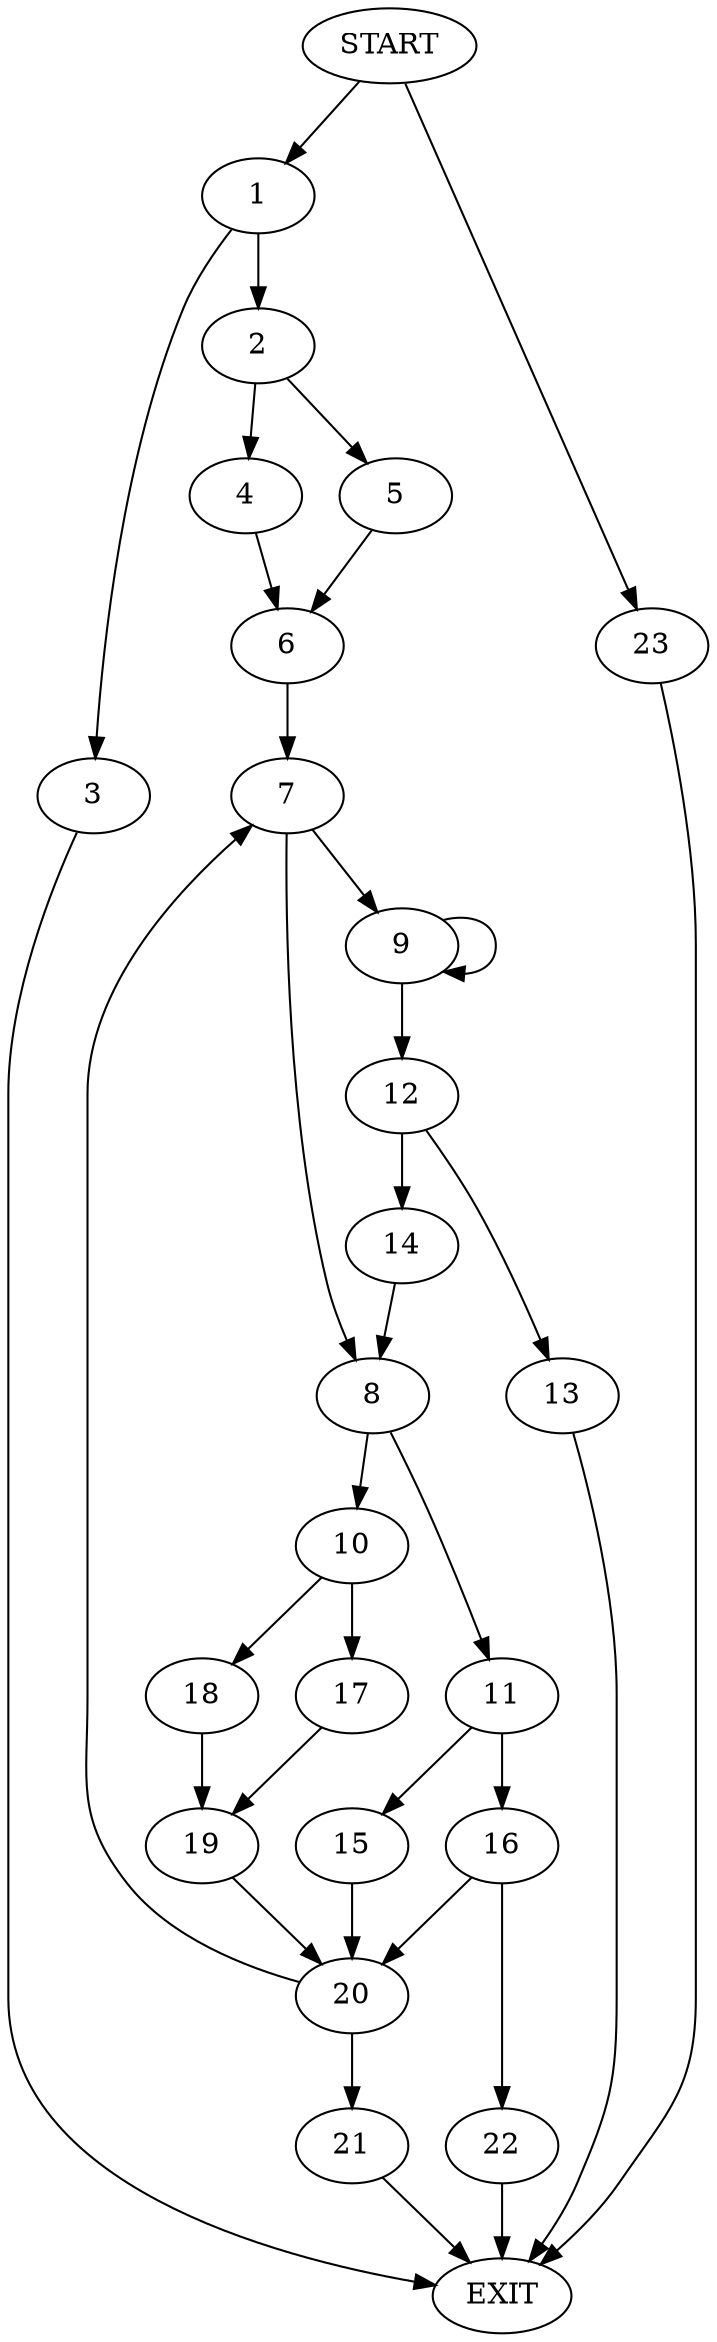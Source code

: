 digraph {
0 [label="START"]
24 [label="EXIT"]
0 -> 1
1 -> 2
1 -> 3
3 -> 24
2 -> 4
2 -> 5
4 -> 6
5 -> 6
6 -> 7
7 -> 8
7 -> 9
8 -> 10
8 -> 11
9 -> 9
9 -> 12
12 -> 13
12 -> 14
13 -> 24
14 -> 8
11 -> 15
11 -> 16
10 -> 17
10 -> 18
17 -> 19
18 -> 19
19 -> 20
20 -> 7
20 -> 21
15 -> 20
16 -> 22
16 -> 20
22 -> 24
21 -> 24
0 -> 23
23 -> 24
}

